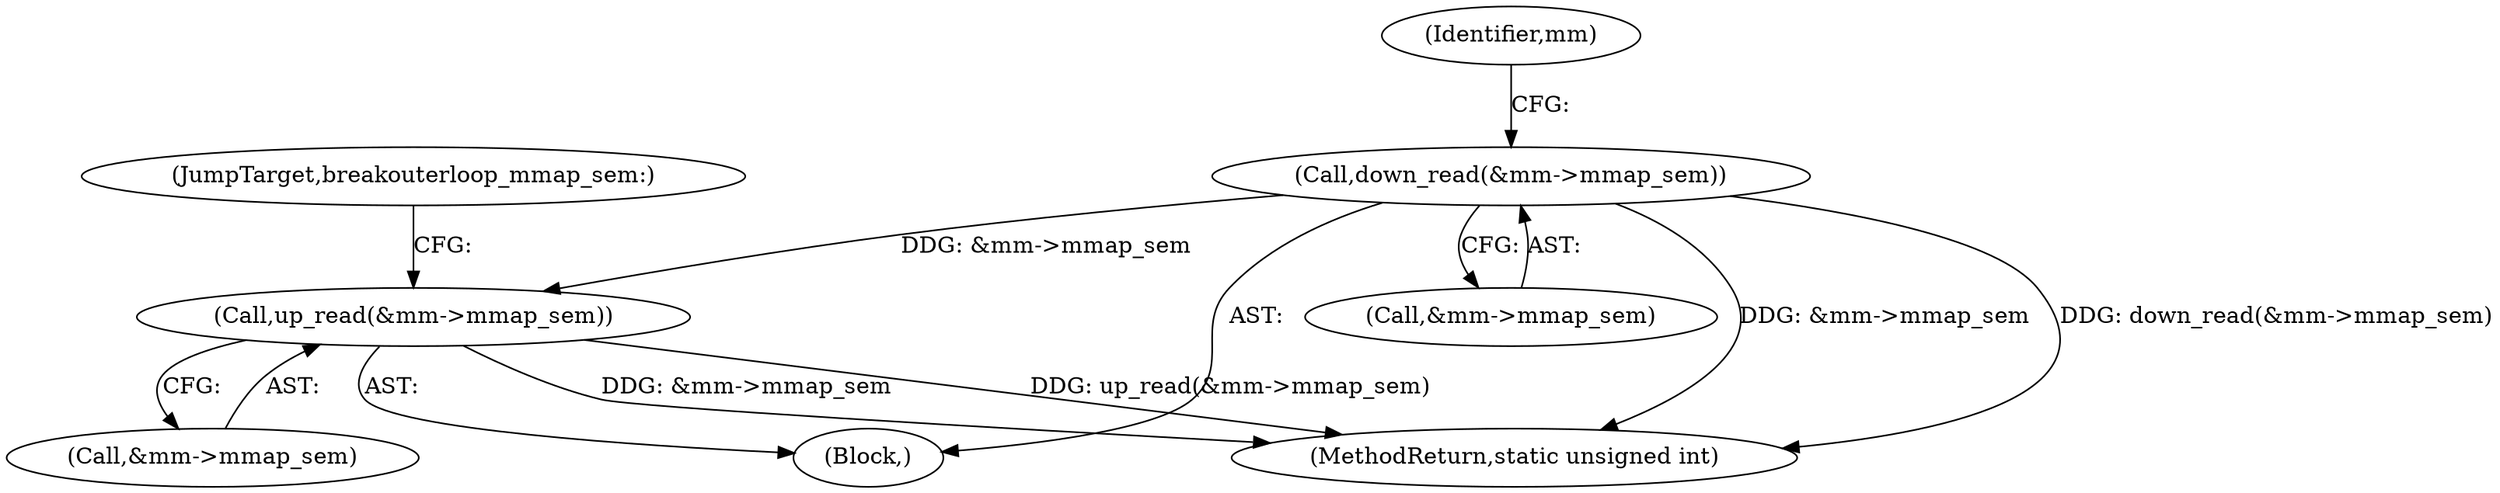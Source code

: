 digraph "0_linux_78f11a255749d09025f54d4e2df4fbcb031530e2_2@API" {
"1000339" [label="(Call,up_read(&mm->mmap_sem))"];
"1000154" [label="(Call,down_read(&mm->mmap_sem))"];
"1000391" [label="(MethodReturn,static unsigned int)"];
"1000340" [label="(Call,&mm->mmap_sem)"];
"1000109" [label="(Block,)"];
"1000155" [label="(Call,&mm->mmap_sem)"];
"1000339" [label="(Call,up_read(&mm->mmap_sem))"];
"1000344" [label="(JumpTarget,breakouterloop_mmap_sem:)"];
"1000154" [label="(Call,down_read(&mm->mmap_sem))"];
"1000162" [label="(Identifier,mm)"];
"1000339" -> "1000109"  [label="AST: "];
"1000339" -> "1000340"  [label="CFG: "];
"1000340" -> "1000339"  [label="AST: "];
"1000344" -> "1000339"  [label="CFG: "];
"1000339" -> "1000391"  [label="DDG: up_read(&mm->mmap_sem)"];
"1000339" -> "1000391"  [label="DDG: &mm->mmap_sem"];
"1000154" -> "1000339"  [label="DDG: &mm->mmap_sem"];
"1000154" -> "1000109"  [label="AST: "];
"1000154" -> "1000155"  [label="CFG: "];
"1000155" -> "1000154"  [label="AST: "];
"1000162" -> "1000154"  [label="CFG: "];
"1000154" -> "1000391"  [label="DDG: &mm->mmap_sem"];
"1000154" -> "1000391"  [label="DDG: down_read(&mm->mmap_sem)"];
}
